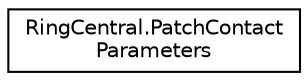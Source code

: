digraph "Graphical Class Hierarchy"
{
 // LATEX_PDF_SIZE
  edge [fontname="Helvetica",fontsize="10",labelfontname="Helvetica",labelfontsize="10"];
  node [fontname="Helvetica",fontsize="10",shape=record];
  rankdir="LR";
  Node0 [label="RingCentral.PatchContact\lParameters",height=0.2,width=0.4,color="black", fillcolor="white", style="filled",URL="$classRingCentral_1_1PatchContactParameters.html",tooltip="Query parameters for operation patchContact"];
}
